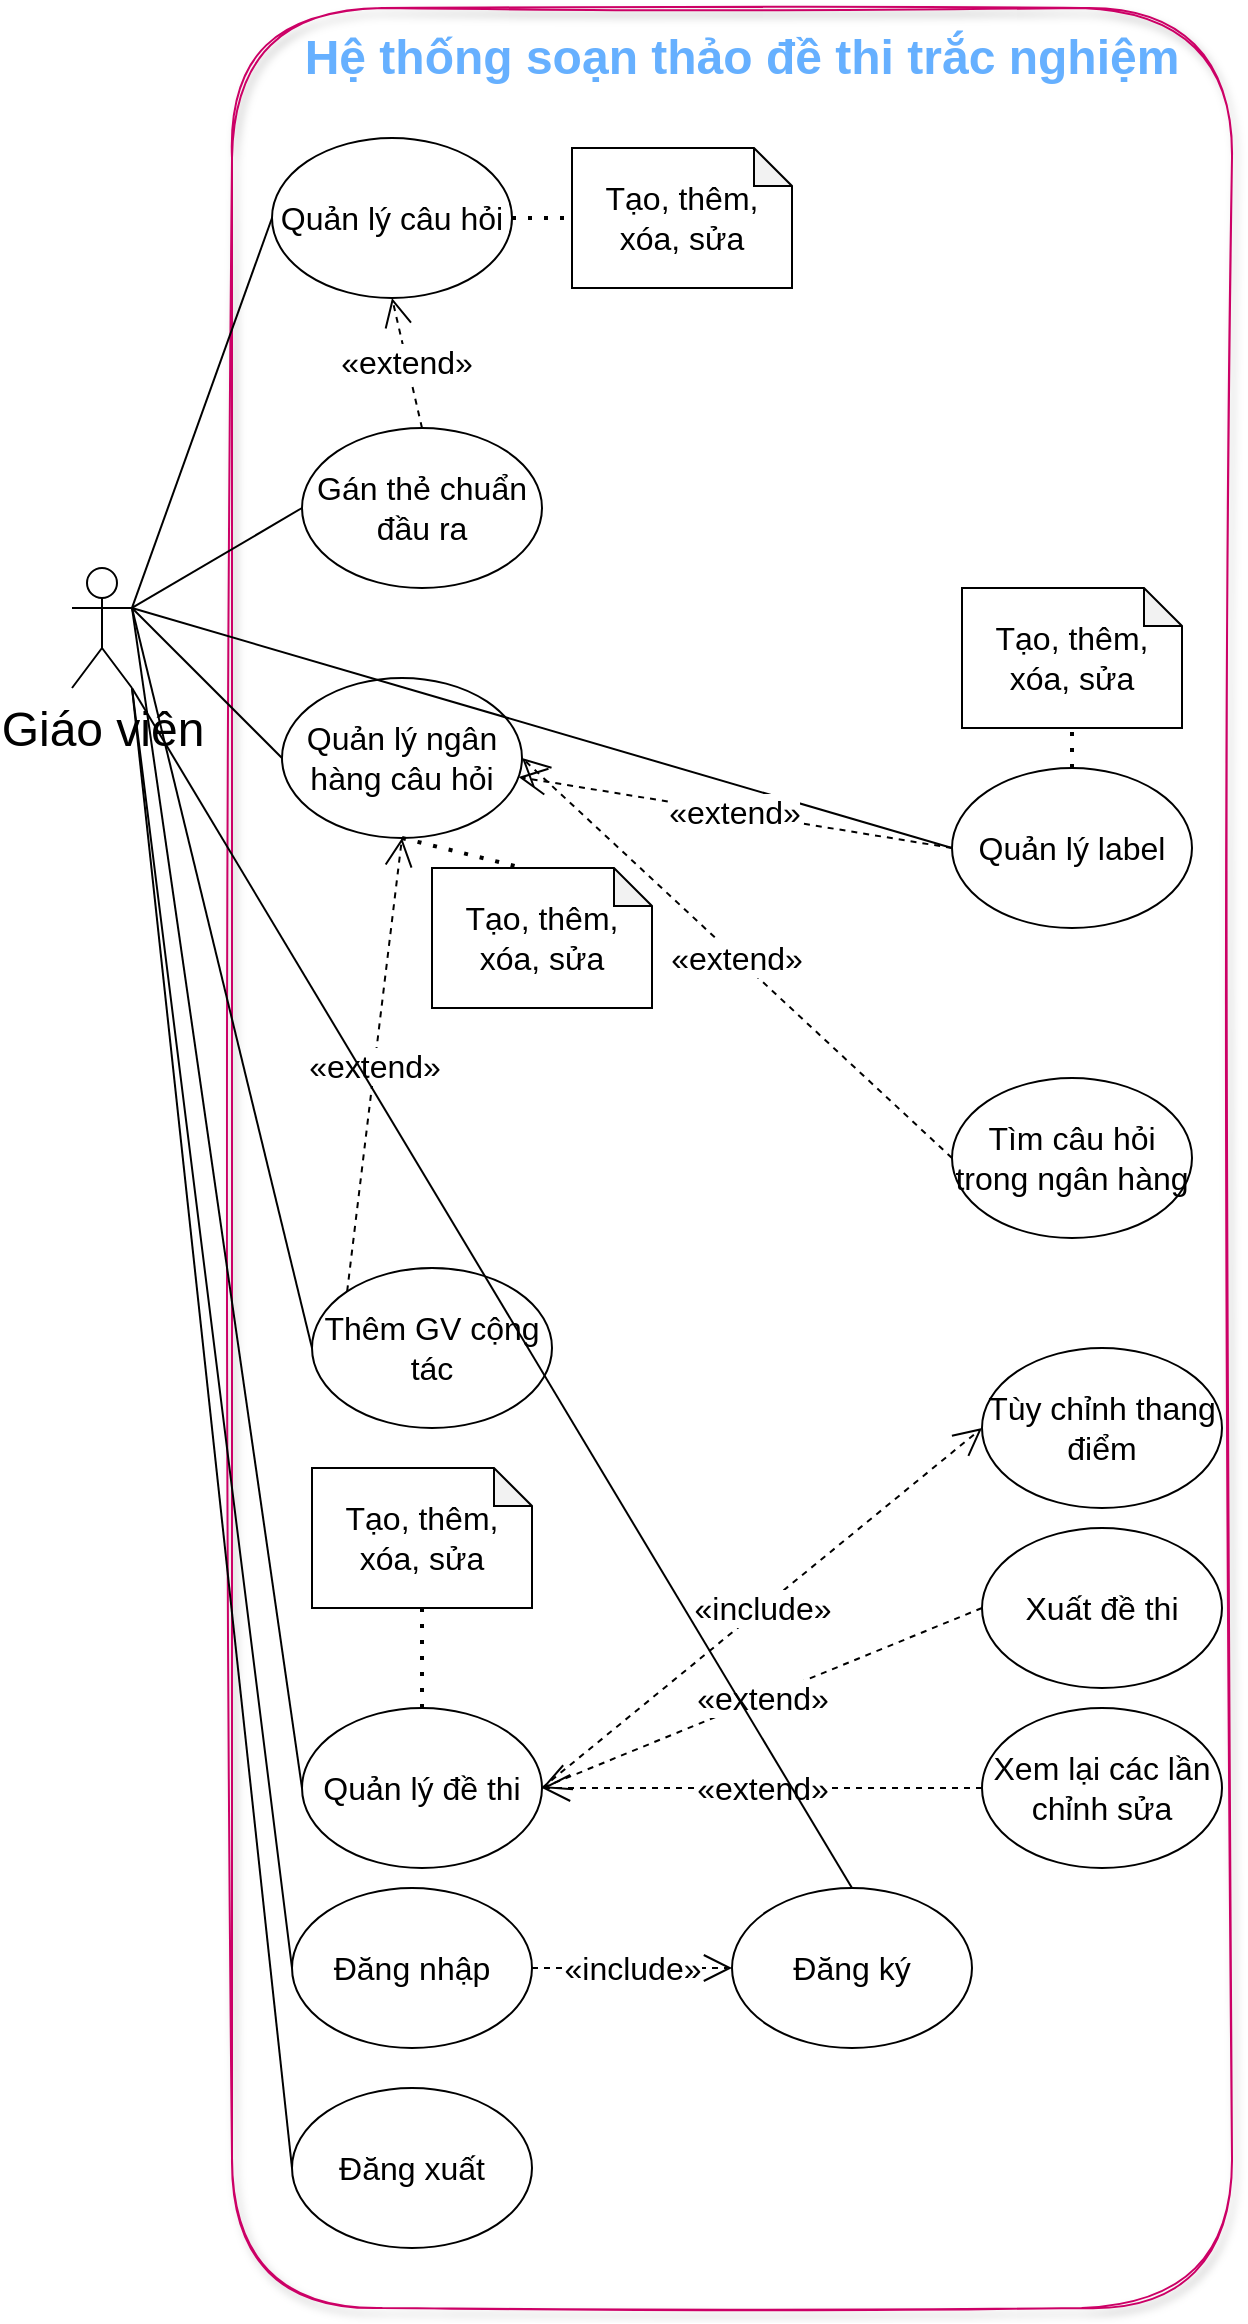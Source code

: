 <mxfile>
    <diagram id="kI2TxlEAmkLJwoIHT96z" name="Hệ thống soạn thảo đề thi trắc nghiệm">
        <mxGraphModel dx="669" dy="357" grid="1" gridSize="10" guides="1" tooltips="1" connect="1" arrows="1" fold="1" page="1" pageScale="1" pageWidth="850" pageHeight="1100" math="0" shadow="0">
            <root>
                <mxCell id="0"/>
                <mxCell id="1" parent="0"/>
                <mxCell id="45" value="" style="rounded=1;whiteSpace=wrap;html=1;fontSize=24;direction=south;fillColor=none;fontColor=#ffffff;strokeColor=#CC0066;shadow=1;glass=0;sketch=1;gradientDirection=east;" parent="1" vertex="1">
                    <mxGeometry x="130" y="10" width="500" height="1150" as="geometry"/>
                </mxCell>
                <mxCell id="2" value="&lt;font color=&quot;#66b0ff&quot; style=&quot;font-size: 24px&quot;&gt;Hệ thống soạn thảo đề thi trắc nghiệm&lt;/font&gt;" style="text;html=1;align=center;verticalAlign=middle;whiteSpace=wrap;rounded=0;fontStyle=1;fontColor=#66FF66;" parent="1" vertex="1">
                    <mxGeometry x="160" y="20" width="450" height="30" as="geometry"/>
                </mxCell>
                <mxCell id="41" value="Giáo viên" style="shape=umlActor;verticalLabelPosition=bottom;verticalAlign=top;html=1;outlineConnect=0;fontSize=24;" parent="1" vertex="1">
                    <mxGeometry x="50" y="290" width="30" height="60" as="geometry"/>
                </mxCell>
                <mxCell id="ftGuLWszDXxZbfX0sJgo-45" value="Quản lý câu hỏi" style="ellipse;whiteSpace=wrap;html=1;fontSize=16;" parent="1" vertex="1">
                    <mxGeometry x="150" y="75" width="120" height="80" as="geometry"/>
                </mxCell>
                <mxCell id="ftGuLWszDXxZbfX0sJgo-46" value="Tạo, thêm, xóa, sửa" style="shape=note;whiteSpace=wrap;html=1;backgroundOutline=1;darkOpacity=0.05;fontSize=16;size=19;" parent="1" vertex="1">
                    <mxGeometry x="300" y="80" width="110" height="70" as="geometry"/>
                </mxCell>
                <mxCell id="ftGuLWszDXxZbfX0sJgo-47" value="" style="endArrow=none;dashed=1;html=1;dashPattern=1 3;strokeWidth=2;fontSize=16;exitX=1;exitY=0.5;exitDx=0;exitDy=0;entryX=0;entryY=0.5;entryDx=0;entryDy=0;entryPerimeter=0;" parent="1" source="ftGuLWszDXxZbfX0sJgo-45" target="ftGuLWszDXxZbfX0sJgo-46" edge="1">
                    <mxGeometry width="50" height="50" relative="1" as="geometry">
                        <mxPoint x="320" y="210" as="sourcePoint"/>
                        <mxPoint x="370" y="160" as="targetPoint"/>
                    </mxGeometry>
                </mxCell>
                <mxCell id="ftGuLWszDXxZbfX0sJgo-48" value="Quản lý ngân hàng câu hỏi" style="ellipse;whiteSpace=wrap;html=1;fontSize=16;" parent="1" vertex="1">
                    <mxGeometry x="155" y="345" width="120" height="80" as="geometry"/>
                </mxCell>
                <mxCell id="ftGuLWszDXxZbfX0sJgo-49" value="Tạo, thêm, xóa, sửa" style="shape=note;whiteSpace=wrap;html=1;backgroundOutline=1;darkOpacity=0.05;fontSize=16;size=19;" parent="1" vertex="1">
                    <mxGeometry x="230" y="440" width="110" height="70" as="geometry"/>
                </mxCell>
                <mxCell id="ftGuLWszDXxZbfX0sJgo-50" value="" style="endArrow=none;dashed=1;html=1;dashPattern=1 3;strokeWidth=2;fontSize=16;exitX=0.5;exitY=1;exitDx=0;exitDy=0;entryX=0;entryY=0;entryDx=45.5;entryDy=0;entryPerimeter=0;" parent="1" source="ftGuLWszDXxZbfX0sJgo-48" target="ftGuLWszDXxZbfX0sJgo-49" edge="1">
                    <mxGeometry width="50" height="50" relative="1" as="geometry">
                        <mxPoint x="320" y="400" as="sourcePoint"/>
                        <mxPoint x="370" y="350" as="targetPoint"/>
                    </mxGeometry>
                </mxCell>
                <mxCell id="ftGuLWszDXxZbfX0sJgo-54" value="&lt;div style=&quot;text-align: left;&quot;&gt;«extend»&lt;/div&gt;" style="endArrow=open;endSize=12;dashed=1;html=1;fontSize=16;exitX=0;exitY=0;exitDx=0;exitDy=0;entryX=0.5;entryY=1;entryDx=0;entryDy=0;" parent="1" source="ftGuLWszDXxZbfX0sJgo-56" target="ftGuLWszDXxZbfX0sJgo-48" edge="1">
                    <mxGeometry width="160" relative="1" as="geometry">
                        <mxPoint x="280" y="300" as="sourcePoint"/>
                        <mxPoint x="340" y="360" as="targetPoint"/>
                    </mxGeometry>
                </mxCell>
                <mxCell id="ftGuLWszDXxZbfX0sJgo-56" value="Thêm GV cộng tác" style="ellipse;whiteSpace=wrap;html=1;fontSize=16;" parent="1" vertex="1">
                    <mxGeometry x="170" y="640" width="120" height="80" as="geometry"/>
                </mxCell>
                <mxCell id="ftGuLWszDXxZbfX0sJgo-57" value="" style="endArrow=none;html=1;fontSize=16;exitX=1;exitY=0.333;exitDx=0;exitDy=0;exitPerimeter=0;entryX=0;entryY=0.5;entryDx=0;entryDy=0;" parent="1" source="41" target="ftGuLWszDXxZbfX0sJgo-56" edge="1">
                    <mxGeometry width="50" height="50" relative="1" as="geometry">
                        <mxPoint x="80" y="270" as="sourcePoint"/>
                        <mxPoint x="130" y="220" as="targetPoint"/>
                    </mxGeometry>
                </mxCell>
                <mxCell id="ftGuLWszDXxZbfX0sJgo-58" value="" style="endArrow=none;html=1;fontSize=16;exitX=1;exitY=0.333;exitDx=0;exitDy=0;exitPerimeter=0;entryX=0;entryY=0.5;entryDx=0;entryDy=0;" parent="1" source="41" target="ftGuLWszDXxZbfX0sJgo-48" edge="1">
                    <mxGeometry width="50" height="50" relative="1" as="geometry">
                        <mxPoint x="50" y="270" as="sourcePoint"/>
                        <mxPoint x="100" y="220" as="targetPoint"/>
                    </mxGeometry>
                </mxCell>
                <mxCell id="ftGuLWszDXxZbfX0sJgo-59" value="" style="endArrow=none;html=1;fontSize=16;exitX=1;exitY=0.333;exitDx=0;exitDy=0;exitPerimeter=0;entryX=0;entryY=0.5;entryDx=0;entryDy=0;" parent="1" source="41" target="ftGuLWszDXxZbfX0sJgo-45" edge="1">
                    <mxGeometry width="50" height="50" relative="1" as="geometry">
                        <mxPoint x="60" y="230" as="sourcePoint"/>
                        <mxPoint x="110" y="180" as="targetPoint"/>
                    </mxGeometry>
                </mxCell>
                <mxCell id="ftGuLWszDXxZbfX0sJgo-60" value="Quản lý đề thi" style="ellipse;whiteSpace=wrap;html=1;fontSize=16;" parent="1" vertex="1">
                    <mxGeometry x="165" y="860" width="120" height="80" as="geometry"/>
                </mxCell>
                <mxCell id="ftGuLWszDXxZbfX0sJgo-61" value="Tạo, thêm, xóa, sửa" style="shape=note;whiteSpace=wrap;html=1;backgroundOutline=1;darkOpacity=0.05;fontSize=16;size=19;" parent="1" vertex="1">
                    <mxGeometry x="170" y="740" width="110" height="70" as="geometry"/>
                </mxCell>
                <mxCell id="ftGuLWszDXxZbfX0sJgo-62" value="" style="endArrow=none;dashed=1;html=1;dashPattern=1 3;strokeWidth=2;fontSize=16;entryX=0.5;entryY=1;entryDx=0;entryDy=0;entryPerimeter=0;exitX=0.5;exitY=0;exitDx=0;exitDy=0;" parent="1" source="ftGuLWszDXxZbfX0sJgo-60" target="ftGuLWszDXxZbfX0sJgo-61" edge="1">
                    <mxGeometry width="50" height="50" relative="1" as="geometry">
                        <mxPoint x="215" y="660" as="sourcePoint"/>
                        <mxPoint x="380" y="540" as="targetPoint"/>
                    </mxGeometry>
                </mxCell>
                <mxCell id="ftGuLWszDXxZbfX0sJgo-63" value="&lt;div style=&quot;text-align: left;&quot;&gt;«include»&lt;/div&gt;" style="endArrow=open;endSize=12;dashed=1;html=1;fontSize=16;exitX=1;exitY=0.5;exitDx=0;exitDy=0;entryX=0;entryY=0.5;entryDx=0;entryDy=0;" parent="1" source="ftGuLWszDXxZbfX0sJgo-60" target="ftGuLWszDXxZbfX0sJgo-64" edge="1">
                    <mxGeometry width="160" relative="1" as="geometry">
                        <mxPoint x="300.0" y="500" as="sourcePoint"/>
                        <mxPoint x="465.0" y="570" as="targetPoint"/>
                    </mxGeometry>
                </mxCell>
                <mxCell id="ftGuLWszDXxZbfX0sJgo-64" value="Tùy chỉnh thang điểm" style="ellipse;whiteSpace=wrap;html=1;fontSize=16;" parent="1" vertex="1">
                    <mxGeometry x="505" y="680" width="120" height="80" as="geometry"/>
                </mxCell>
                <mxCell id="ftGuLWszDXxZbfX0sJgo-65" value="" style="endArrow=none;html=1;fontSize=16;exitX=1;exitY=0.333;exitDx=0;exitDy=0;exitPerimeter=0;entryX=0;entryY=0.5;entryDx=0;entryDy=0;" parent="1" source="41" target="ftGuLWszDXxZbfX0sJgo-60" edge="1">
                    <mxGeometry width="50" height="50" relative="1" as="geometry">
                        <mxPoint x="350" y="400" as="sourcePoint"/>
                        <mxPoint x="400" y="350" as="targetPoint"/>
                    </mxGeometry>
                </mxCell>
                <mxCell id="ftGuLWszDXxZbfX0sJgo-66" value="Xuất đề thi" style="ellipse;whiteSpace=wrap;html=1;fontSize=16;" parent="1" vertex="1">
                    <mxGeometry x="505" y="770" width="120" height="80" as="geometry"/>
                </mxCell>
                <mxCell id="ftGuLWszDXxZbfX0sJgo-67" value="«extend»" style="endArrow=open;endSize=12;dashed=1;html=1;fontSize=16;exitX=0;exitY=0.5;exitDx=0;exitDy=0;entryX=1;entryY=0.5;entryDx=0;entryDy=0;" parent="1" source="ftGuLWszDXxZbfX0sJgo-66" target="ftGuLWszDXxZbfX0sJgo-60" edge="1">
                    <mxGeometry width="160" relative="1" as="geometry">
                        <mxPoint x="430.0" y="340" as="sourcePoint"/>
                        <mxPoint x="270.0" y="320" as="targetPoint"/>
                    </mxGeometry>
                </mxCell>
                <mxCell id="ftGuLWszDXxZbfX0sJgo-68" value="Xem lại các lần chỉnh sửa" style="ellipse;whiteSpace=wrap;html=1;fontSize=16;" parent="1" vertex="1">
                    <mxGeometry x="505" y="860" width="120" height="80" as="geometry"/>
                </mxCell>
                <mxCell id="ftGuLWszDXxZbfX0sJgo-71" value="«extend»" style="endArrow=open;endSize=12;dashed=1;html=1;fontSize=16;exitX=0;exitY=0.5;exitDx=0;exitDy=0;entryX=1;entryY=0.5;entryDx=0;entryDy=0;" parent="1" source="ftGuLWszDXxZbfX0sJgo-68" target="ftGuLWszDXxZbfX0sJgo-60" edge="1">
                    <mxGeometry width="160" relative="1" as="geometry">
                        <mxPoint x="420" y="550" as="sourcePoint"/>
                        <mxPoint x="280.0" y="510" as="targetPoint"/>
                    </mxGeometry>
                </mxCell>
                <mxCell id="ftGuLWszDXxZbfX0sJgo-73" value="Quản lý label" style="ellipse;whiteSpace=wrap;html=1;fontSize=16;" parent="1" vertex="1">
                    <mxGeometry x="490" y="390" width="120" height="80" as="geometry"/>
                </mxCell>
                <mxCell id="ftGuLWszDXxZbfX0sJgo-74" value="Tạo, thêm, xóa, sửa" style="shape=note;whiteSpace=wrap;html=1;backgroundOutline=1;darkOpacity=0.05;fontSize=16;size=19;" parent="1" vertex="1">
                    <mxGeometry x="495" y="300" width="110" height="70" as="geometry"/>
                </mxCell>
                <mxCell id="ftGuLWszDXxZbfX0sJgo-75" value="" style="endArrow=none;dashed=1;html=1;dashPattern=1 3;strokeWidth=2;fontSize=16;exitX=0.5;exitY=0;exitDx=0;exitDy=0;entryX=0.5;entryY=1;entryDx=0;entryDy=0;entryPerimeter=0;" parent="1" source="ftGuLWszDXxZbfX0sJgo-73" target="ftGuLWszDXxZbfX0sJgo-74" edge="1">
                    <mxGeometry width="50" height="50" relative="1" as="geometry">
                        <mxPoint x="330" y="810" as="sourcePoint"/>
                        <mxPoint x="380" y="760" as="targetPoint"/>
                    </mxGeometry>
                </mxCell>
                <mxCell id="ftGuLWszDXxZbfX0sJgo-76" value="«extend»" style="endArrow=open;endSize=12;dashed=1;html=1;fontSize=16;entryX=0.5;entryY=1;entryDx=0;entryDy=0;exitX=0.5;exitY=0;exitDx=0;exitDy=0;" parent="1" source="ftGuLWszDXxZbfX0sJgo-77" target="ftGuLWszDXxZbfX0sJgo-45" edge="1">
                    <mxGeometry width="160" relative="1" as="geometry">
                        <mxPoint x="370" y="190" as="sourcePoint"/>
                        <mxPoint x="270.0" y="320" as="targetPoint"/>
                    </mxGeometry>
                </mxCell>
                <mxCell id="ftGuLWszDXxZbfX0sJgo-77" value="Gán thẻ chuẩn đầu ra" style="ellipse;whiteSpace=wrap;html=1;fontSize=16;" parent="1" vertex="1">
                    <mxGeometry x="165" y="220" width="120" height="80" as="geometry"/>
                </mxCell>
                <mxCell id="ftGuLWszDXxZbfX0sJgo-78" value="" style="endArrow=none;html=1;fontSize=16;entryX=0;entryY=0.5;entryDx=0;entryDy=0;" parent="1" target="ftGuLWszDXxZbfX0sJgo-73" edge="1">
                    <mxGeometry width="50" height="50" relative="1" as="geometry">
                        <mxPoint x="80" y="310" as="sourcePoint"/>
                        <mxPoint x="110" y="520" as="targetPoint"/>
                    </mxGeometry>
                </mxCell>
                <mxCell id="ftGuLWszDXxZbfX0sJgo-79" value="" style="endArrow=none;html=1;fontSize=16;exitX=1;exitY=0.333;exitDx=0;exitDy=0;exitPerimeter=0;entryX=0;entryY=0.5;entryDx=0;entryDy=0;" parent="1" source="41" target="ftGuLWszDXxZbfX0sJgo-77" edge="1">
                    <mxGeometry width="50" height="50" relative="1" as="geometry">
                        <mxPoint x="20" y="250" as="sourcePoint"/>
                        <mxPoint x="70" y="200" as="targetPoint"/>
                    </mxGeometry>
                </mxCell>
                <mxCell id="ftGuLWszDXxZbfX0sJgo-80" value="Tìm câu hỏi trong ngân hàng" style="ellipse;whiteSpace=wrap;html=1;fontSize=16;" parent="1" vertex="1">
                    <mxGeometry x="490" y="545" width="120" height="80" as="geometry"/>
                </mxCell>
                <mxCell id="ftGuLWszDXxZbfX0sJgo-81" value="«extend»" style="endArrow=open;endSize=12;dashed=1;html=1;fontSize=16;exitX=0;exitY=0.5;exitDx=0;exitDy=0;entryX=1;entryY=0.5;entryDx=0;entryDy=0;" parent="1" source="ftGuLWszDXxZbfX0sJgo-80" target="ftGuLWszDXxZbfX0sJgo-48" edge="1">
                    <mxGeometry width="160" relative="1" as="geometry">
                        <mxPoint x="560" y="470" as="sourcePoint"/>
                        <mxPoint x="270.0" y="320" as="targetPoint"/>
                    </mxGeometry>
                </mxCell>
                <mxCell id="ftGuLWszDXxZbfX0sJgo-82" value="Đăng nhập" style="ellipse;whiteSpace=wrap;html=1;fontSize=16;" parent="1" vertex="1">
                    <mxGeometry x="160" y="950" width="120" height="80" as="geometry"/>
                </mxCell>
                <mxCell id="ftGuLWszDXxZbfX0sJgo-83" value="Đăng ký" style="ellipse;whiteSpace=wrap;html=1;fontSize=16;" parent="1" vertex="1">
                    <mxGeometry x="380" y="950" width="120" height="80" as="geometry"/>
                </mxCell>
                <mxCell id="ftGuLWszDXxZbfX0sJgo-84" value="«include»" style="endArrow=open;endSize=12;dashed=1;html=1;fontSize=16;exitX=1;exitY=0.5;exitDx=0;exitDy=0;entryX=0;entryY=0.5;entryDx=0;entryDy=0;" parent="1" source="ftGuLWszDXxZbfX0sJgo-82" target="ftGuLWszDXxZbfX0sJgo-83" edge="1">
                    <mxGeometry width="160" relative="1" as="geometry">
                        <mxPoint x="310" y="1000" as="sourcePoint"/>
                        <mxPoint x="395" y="900" as="targetPoint"/>
                    </mxGeometry>
                </mxCell>
                <mxCell id="ftGuLWszDXxZbfX0sJgo-85" value="" style="endArrow=none;html=1;fontSize=16;entryX=0.5;entryY=0;entryDx=0;entryDy=0;exitX=1;exitY=1;exitDx=0;exitDy=0;exitPerimeter=0;" parent="1" source="41" target="ftGuLWszDXxZbfX0sJgo-83" edge="1">
                    <mxGeometry width="50" height="50" relative="1" as="geometry">
                        <mxPoint x="60" y="550" as="sourcePoint"/>
                        <mxPoint x="50" y="800" as="targetPoint"/>
                    </mxGeometry>
                </mxCell>
                <mxCell id="ftGuLWszDXxZbfX0sJgo-86" value="" style="endArrow=none;html=1;fontSize=16;entryX=0;entryY=0.5;entryDx=0;entryDy=0;exitX=1;exitY=1;exitDx=0;exitDy=0;exitPerimeter=0;" parent="1" source="41" target="ftGuLWszDXxZbfX0sJgo-82" edge="1">
                    <mxGeometry width="50" height="50" relative="1" as="geometry">
                        <mxPoint x="30" y="750" as="sourcePoint"/>
                        <mxPoint x="80" y="700" as="targetPoint"/>
                    </mxGeometry>
                </mxCell>
                <mxCell id="ftGuLWszDXxZbfX0sJgo-87" value="Đăng xuất" style="ellipse;whiteSpace=wrap;html=1;fontSize=16;" parent="1" vertex="1">
                    <mxGeometry x="160" y="1050" width="120" height="80" as="geometry"/>
                </mxCell>
                <mxCell id="ftGuLWszDXxZbfX0sJgo-88" value="«extend»" style="endArrow=open;endSize=12;dashed=1;html=1;fontSize=16;exitX=0;exitY=0.5;exitDx=0;exitDy=0;" parent="1" source="ftGuLWszDXxZbfX0sJgo-73" target="ftGuLWszDXxZbfX0sJgo-48" edge="1">
                    <mxGeometry width="160" relative="1" as="geometry">
                        <mxPoint x="390" y="220" as="sourcePoint"/>
                        <mxPoint x="260" y="310" as="targetPoint"/>
                    </mxGeometry>
                </mxCell>
                <mxCell id="46" value="" style="endArrow=none;html=1;fontColor=#66b0ff;entryX=0;entryY=0.5;entryDx=0;entryDy=0;exitX=1;exitY=1;exitDx=0;exitDy=0;exitPerimeter=0;" parent="1" source="41" target="ftGuLWszDXxZbfX0sJgo-87" edge="1">
                    <mxGeometry width="50" height="50" relative="1" as="geometry">
                        <mxPoint x="100" y="630" as="sourcePoint"/>
                        <mxPoint x="30" y="930" as="targetPoint"/>
                    </mxGeometry>
                </mxCell>
            </root>
        </mxGraphModel>
    </diagram>
</mxfile>